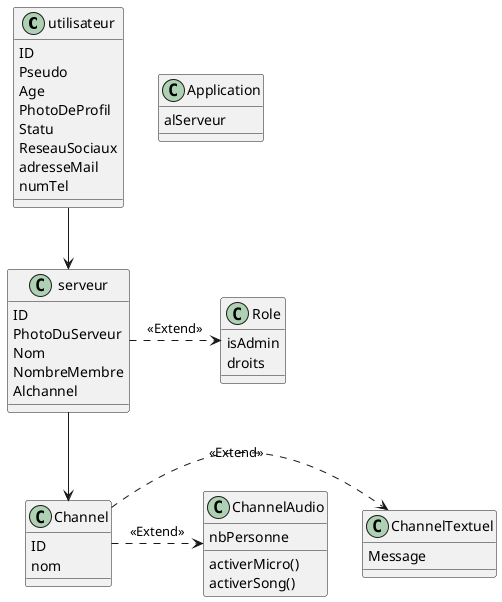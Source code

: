 @startuml

class utilisateur {
  ID
  Pseudo 
  Age 
  PhotoDeProfil
  Statu
  ReseauSociaux
  adresseMail
  numTel
}

class serveur {
  ID
  PhotoDuServeur
  Nom
  NombreMembre
  Alchannel 
}

class Role {
  isAdmin
  droits
}

class Channel {
  ID
  nom
}

class ChannelAudio{
  nbPersonne
  activerMicro()
  activerSong()
}

class ChannelTextuel{
  Message
}

class Application {
 alServeur
}

utilisateur --> serveur
serveur .> Role : <<Extend>>
serveur --> Channel
Channel .> ChannelTextuel : <<Extend>>
Channel .> ChannelAudio : <<Extend>>

@enduml
